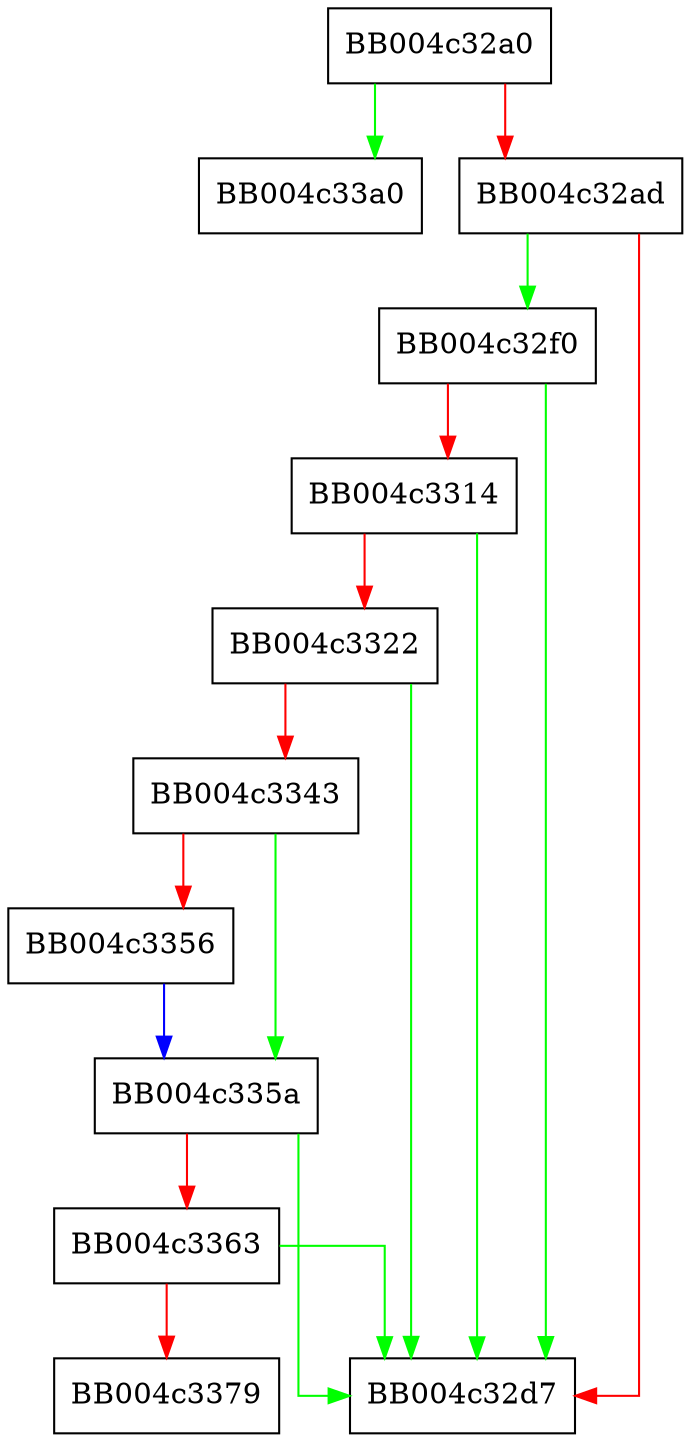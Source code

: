 digraph ossl_quic_wire_decode_transport_param_int {
  node [shape="box"];
  graph [splines=ortho];
  BB004c32a0 -> BB004c33a0 [color="green"];
  BB004c32a0 -> BB004c32ad [color="red"];
  BB004c32ad -> BB004c32f0 [color="green"];
  BB004c32ad -> BB004c32d7 [color="red"];
  BB004c32f0 -> BB004c32d7 [color="green"];
  BB004c32f0 -> BB004c3314 [color="red"];
  BB004c3314 -> BB004c32d7 [color="green"];
  BB004c3314 -> BB004c3322 [color="red"];
  BB004c3322 -> BB004c32d7 [color="green"];
  BB004c3322 -> BB004c3343 [color="red"];
  BB004c3343 -> BB004c335a [color="green"];
  BB004c3343 -> BB004c3356 [color="red"];
  BB004c3356 -> BB004c335a [color="blue"];
  BB004c335a -> BB004c32d7 [color="green"];
  BB004c335a -> BB004c3363 [color="red"];
  BB004c3363 -> BB004c32d7 [color="green"];
  BB004c3363 -> BB004c3379 [color="red"];
}